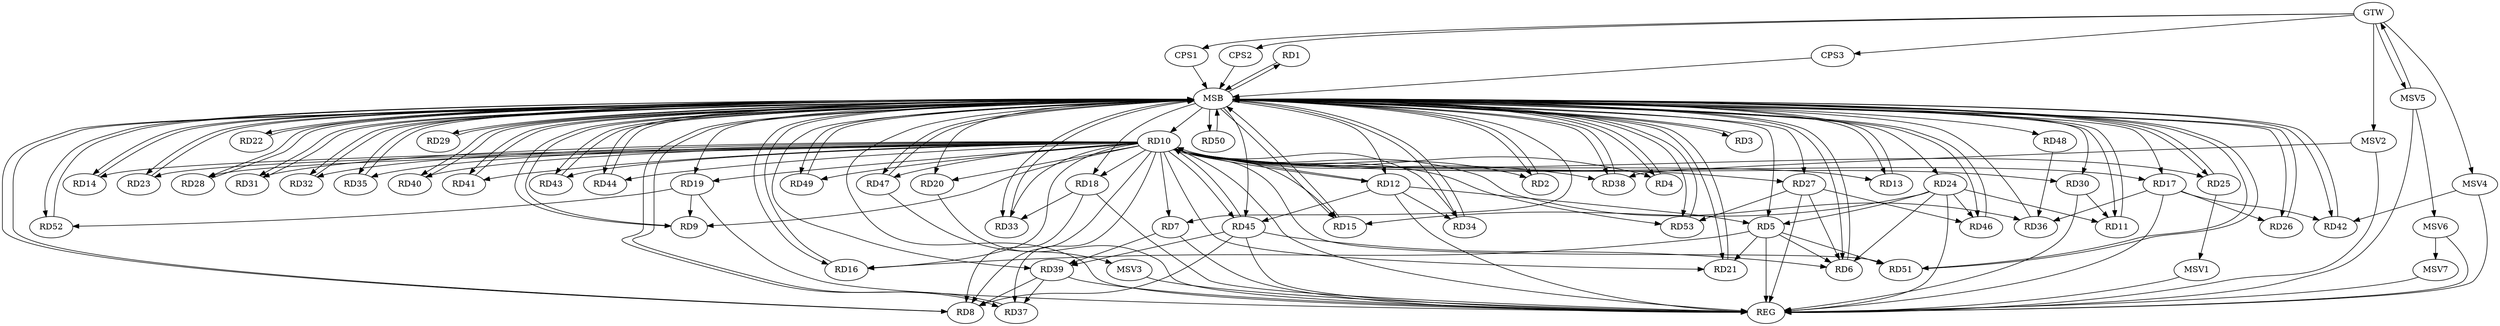 strict digraph G {
  RD1 [ label="RD1" ];
  RD2 [ label="RD2" ];
  RD3 [ label="RD3" ];
  RD4 [ label="RD4" ];
  RD5 [ label="RD5" ];
  RD6 [ label="RD6" ];
  RD7 [ label="RD7" ];
  RD8 [ label="RD8" ];
  RD9 [ label="RD9" ];
  RD10 [ label="RD10" ];
  RD11 [ label="RD11" ];
  RD12 [ label="RD12" ];
  RD13 [ label="RD13" ];
  RD14 [ label="RD14" ];
  RD15 [ label="RD15" ];
  RD16 [ label="RD16" ];
  RD17 [ label="RD17" ];
  RD18 [ label="RD18" ];
  RD19 [ label="RD19" ];
  RD20 [ label="RD20" ];
  RD21 [ label="RD21" ];
  RD22 [ label="RD22" ];
  RD23 [ label="RD23" ];
  RD24 [ label="RD24" ];
  RD25 [ label="RD25" ];
  RD26 [ label="RD26" ];
  RD27 [ label="RD27" ];
  RD28 [ label="RD28" ];
  RD29 [ label="RD29" ];
  RD30 [ label="RD30" ];
  RD31 [ label="RD31" ];
  RD32 [ label="RD32" ];
  RD33 [ label="RD33" ];
  RD34 [ label="RD34" ];
  RD35 [ label="RD35" ];
  RD36 [ label="RD36" ];
  RD37 [ label="RD37" ];
  RD38 [ label="RD38" ];
  RD39 [ label="RD39" ];
  RD40 [ label="RD40" ];
  RD41 [ label="RD41" ];
  RD42 [ label="RD42" ];
  RD43 [ label="RD43" ];
  RD44 [ label="RD44" ];
  RD45 [ label="RD45" ];
  RD46 [ label="RD46" ];
  RD47 [ label="RD47" ];
  RD48 [ label="RD48" ];
  RD49 [ label="RD49" ];
  RD50 [ label="RD50" ];
  RD51 [ label="RD51" ];
  RD52 [ label="RD52" ];
  RD53 [ label="RD53" ];
  CPS1 [ label="CPS1" ];
  CPS2 [ label="CPS2" ];
  CPS3 [ label="CPS3" ];
  GTW [ label="GTW" ];
  REG [ label="REG" ];
  MSB [ label="MSB" ];
  MSV1 [ label="MSV1" ];
  MSV2 [ label="MSV2" ];
  MSV3 [ label="MSV3" ];
  MSV4 [ label="MSV4" ];
  MSV5 [ label="MSV5" ];
  MSV6 [ label="MSV6" ];
  MSV7 [ label="MSV7" ];
  RD5 -> RD6;
  RD12 -> RD5;
  RD5 -> RD16;
  RD5 -> RD21;
  RD24 -> RD5;
  RD5 -> RD51;
  RD24 -> RD6;
  RD27 -> RD6;
  RD45 -> RD6;
  RD10 -> RD7;
  RD7 -> RD39;
  RD10 -> RD8;
  RD18 -> RD8;
  RD39 -> RD8;
  RD45 -> RD8;
  RD19 -> RD9;
  RD12 -> RD10;
  RD10 -> RD21;
  RD10 -> RD32;
  RD10 -> RD36;
  RD10 -> RD44;
  RD45 -> RD10;
  RD10 -> RD53;
  RD24 -> RD11;
  RD30 -> RD11;
  RD12 -> RD34;
  RD12 -> RD45;
  RD24 -> RD15;
  RD17 -> RD26;
  RD17 -> RD36;
  RD17 -> RD42;
  RD18 -> RD33;
  RD19 -> RD52;
  RD24 -> RD46;
  RD27 -> RD46;
  RD27 -> RD53;
  RD48 -> RD36;
  RD39 -> RD37;
  RD45 -> RD39;
  GTW -> CPS1;
  GTW -> CPS2;
  GTW -> CPS3;
  RD5 -> REG;
  RD7 -> REG;
  RD10 -> REG;
  RD12 -> REG;
  RD17 -> REG;
  RD18 -> REG;
  RD19 -> REG;
  RD20 -> REG;
  RD24 -> REG;
  RD27 -> REG;
  RD30 -> REG;
  RD39 -> REG;
  RD45 -> REG;
  RD1 -> MSB;
  MSB -> RD2;
  MSB -> RD8;
  MSB -> RD12;
  MSB -> RD20;
  MSB -> RD26;
  MSB -> RD34;
  MSB -> RD48;
  MSB -> REG;
  RD2 -> MSB;
  MSB -> RD10;
  MSB -> RD17;
  MSB -> RD27;
  MSB -> RD28;
  MSB -> RD33;
  MSB -> RD41;
  MSB -> RD47;
  RD3 -> MSB;
  MSB -> RD9;
  MSB -> RD31;
  MSB -> RD35;
  MSB -> RD44;
  RD4 -> MSB;
  MSB -> RD1;
  MSB -> RD7;
  MSB -> RD16;
  MSB -> RD23;
  MSB -> RD42;
  RD6 -> MSB;
  MSB -> RD14;
  RD8 -> MSB;
  MSB -> RD46;
  MSB -> RD53;
  RD9 -> MSB;
  MSB -> RD29;
  MSB -> RD37;
  MSB -> RD45;
  RD11 -> MSB;
  MSB -> RD19;
  MSB -> RD30;
  RD13 -> MSB;
  MSB -> RD5;
  RD14 -> MSB;
  MSB -> RD39;
  MSB -> RD49;
  RD15 -> MSB;
  MSB -> RD18;
  MSB -> RD32;
  MSB -> RD43;
  RD16 -> MSB;
  MSB -> RD6;
  MSB -> RD40;
  RD21 -> MSB;
  MSB -> RD13;
  MSB -> RD15;
  RD22 -> MSB;
  MSB -> RD38;
  MSB -> RD52;
  RD23 -> MSB;
  RD25 -> MSB;
  RD26 -> MSB;
  MSB -> RD3;
  MSB -> RD4;
  MSB -> RD25;
  RD28 -> MSB;
  MSB -> RD50;
  RD29 -> MSB;
  MSB -> RD24;
  RD31 -> MSB;
  MSB -> RD51;
  RD32 -> MSB;
  RD33 -> MSB;
  MSB -> RD11;
  RD34 -> MSB;
  MSB -> RD22;
  RD35 -> MSB;
  MSB -> RD21;
  RD36 -> MSB;
  RD37 -> MSB;
  RD38 -> MSB;
  RD40 -> MSB;
  RD41 -> MSB;
  RD42 -> MSB;
  RD43 -> MSB;
  RD44 -> MSB;
  RD46 -> MSB;
  RD47 -> MSB;
  RD49 -> MSB;
  RD50 -> MSB;
  RD51 -> MSB;
  RD52 -> MSB;
  RD53 -> MSB;
  CPS1 -> MSB;
  CPS2 -> MSB;
  CPS3 -> MSB;
  RD10 -> RD20;
  RD10 -> RD49;
  RD10 -> RD31;
  RD10 -> RD13;
  RD10 -> RD30;
  RD10 -> RD15;
  RD10 -> RD41;
  RD10 -> RD18;
  RD10 -> RD38;
  RD10 -> RD14;
  RD10 -> RD47;
  RD10 -> RD12;
  RD10 -> RD34;
  RD10 -> RD45;
  RD10 -> RD33;
  RD10 -> RD9;
  RD10 -> RD25;
  RD10 -> RD16;
  RD10 -> RD27;
  RD10 -> RD17;
  RD10 -> RD28;
  RD10 -> RD2;
  RD10 -> RD19;
  RD10 -> RD37;
  RD10 -> RD43;
  RD10 -> RD4;
  RD10 -> RD51;
  RD10 -> RD35;
  RD10 -> RD40;
  RD10 -> RD23;
  RD25 -> MSV1;
  MSV1 -> REG;
  MSV2 -> RD38;
  GTW -> MSV2;
  MSV2 -> REG;
  RD47 -> MSV3;
  MSV3 -> REG;
  MSV4 -> RD42;
  GTW -> MSV4;
  MSV4 -> REG;
  MSV5 -> GTW;
  GTW -> MSV5;
  MSV5 -> REG;
  MSV5 -> MSV6;
  MSV6 -> REG;
  MSV6 -> MSV7;
  MSV7 -> REG;
}
